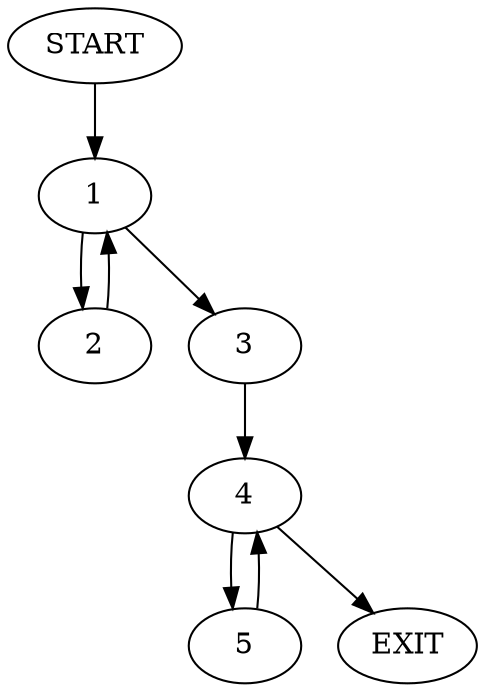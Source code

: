 digraph { 
0 [label="START"];
1;
2;
3;
4;
5;
6[label="EXIT"];
0 -> 1;
1 -> 2;
1 -> 3;
2 -> 1;
3 -> 4;
4 -> 5;
4 -> 6;
5 -> 4;
}